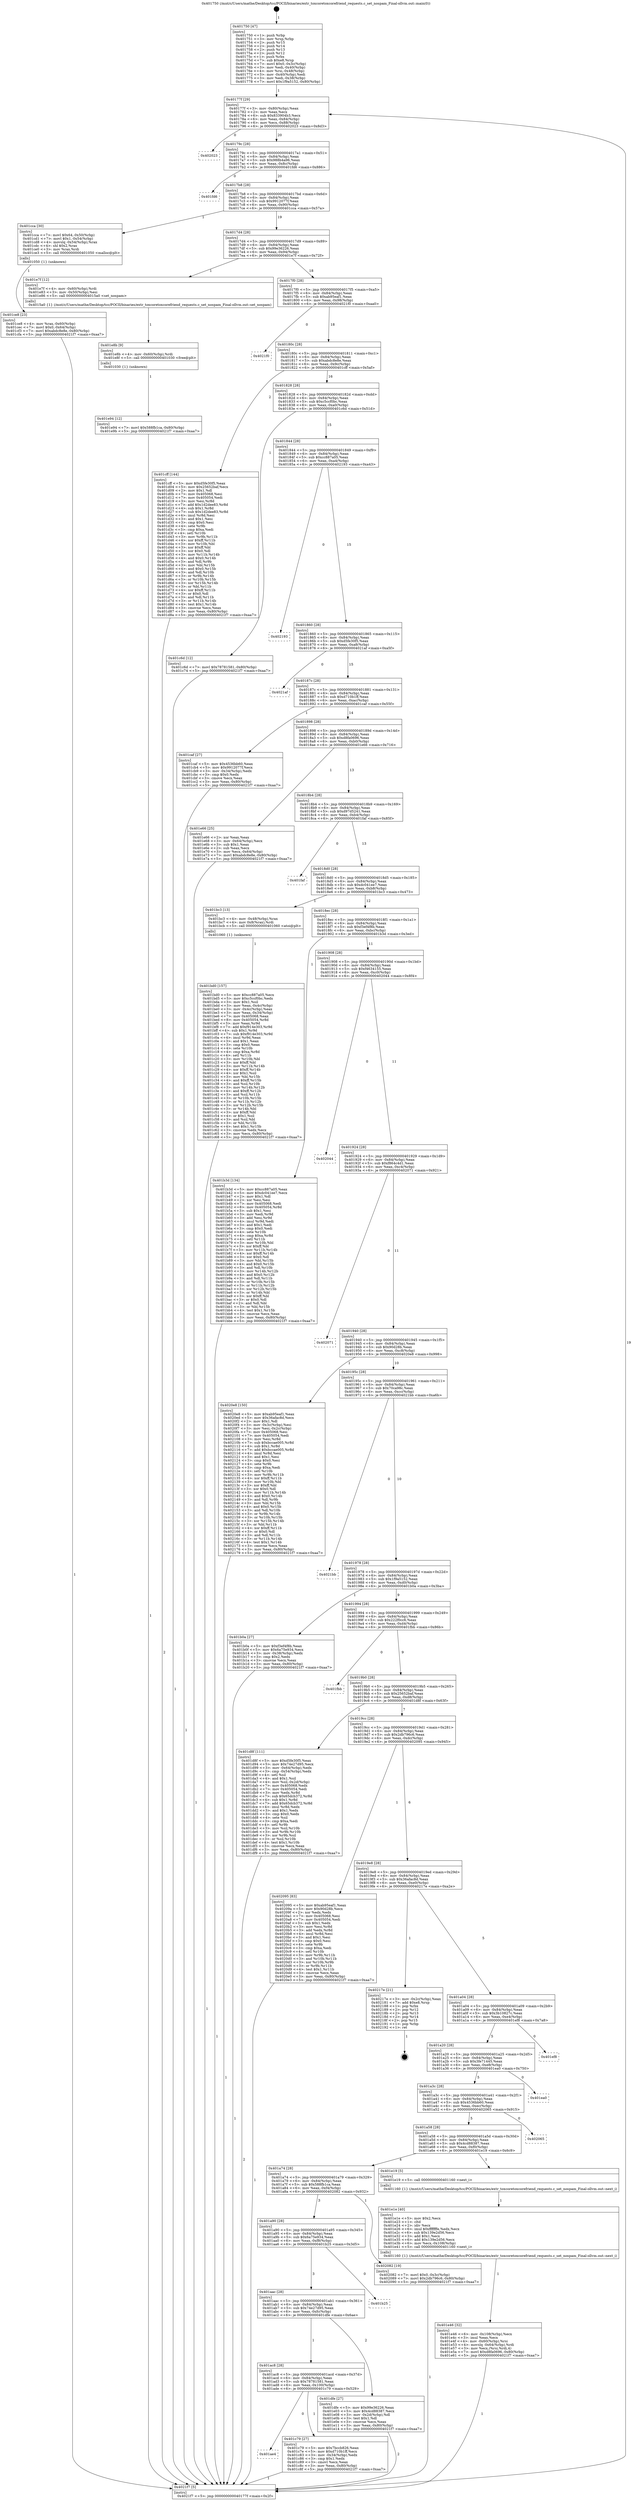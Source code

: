 digraph "0x401750" {
  label = "0x401750 (/mnt/c/Users/mathe/Desktop/tcc/POCII/binaries/extr_toxcoretoxcorefriend_requests.c_set_nospam_Final-ollvm.out::main(0))"
  labelloc = "t"
  node[shape=record]

  Entry [label="",width=0.3,height=0.3,shape=circle,fillcolor=black,style=filled]
  "0x40177f" [label="{
     0x40177f [29]\l
     | [instrs]\l
     &nbsp;&nbsp;0x40177f \<+3\>: mov -0x80(%rbp),%eax\l
     &nbsp;&nbsp;0x401782 \<+2\>: mov %eax,%ecx\l
     &nbsp;&nbsp;0x401784 \<+6\>: sub $0x833904b3,%ecx\l
     &nbsp;&nbsp;0x40178a \<+6\>: mov %eax,-0x84(%rbp)\l
     &nbsp;&nbsp;0x401790 \<+6\>: mov %ecx,-0x88(%rbp)\l
     &nbsp;&nbsp;0x401796 \<+6\>: je 0000000000402023 \<main+0x8d3\>\l
  }"]
  "0x402023" [label="{
     0x402023\l
  }", style=dashed]
  "0x40179c" [label="{
     0x40179c [28]\l
     | [instrs]\l
     &nbsp;&nbsp;0x40179c \<+5\>: jmp 00000000004017a1 \<main+0x51\>\l
     &nbsp;&nbsp;0x4017a1 \<+6\>: mov -0x84(%rbp),%eax\l
     &nbsp;&nbsp;0x4017a7 \<+5\>: sub $0x988b4a96,%eax\l
     &nbsp;&nbsp;0x4017ac \<+6\>: mov %eax,-0x8c(%rbp)\l
     &nbsp;&nbsp;0x4017b2 \<+6\>: je 0000000000401fd6 \<main+0x886\>\l
  }"]
  Exit [label="",width=0.3,height=0.3,shape=circle,fillcolor=black,style=filled,peripheries=2]
  "0x401fd6" [label="{
     0x401fd6\l
  }", style=dashed]
  "0x4017b8" [label="{
     0x4017b8 [28]\l
     | [instrs]\l
     &nbsp;&nbsp;0x4017b8 \<+5\>: jmp 00000000004017bd \<main+0x6d\>\l
     &nbsp;&nbsp;0x4017bd \<+6\>: mov -0x84(%rbp),%eax\l
     &nbsp;&nbsp;0x4017c3 \<+5\>: sub $0x9912077f,%eax\l
     &nbsp;&nbsp;0x4017c8 \<+6\>: mov %eax,-0x90(%rbp)\l
     &nbsp;&nbsp;0x4017ce \<+6\>: je 0000000000401cca \<main+0x57a\>\l
  }"]
  "0x401e94" [label="{
     0x401e94 [12]\l
     | [instrs]\l
     &nbsp;&nbsp;0x401e94 \<+7\>: movl $0x588fb1ca,-0x80(%rbp)\l
     &nbsp;&nbsp;0x401e9b \<+5\>: jmp 00000000004021f7 \<main+0xaa7\>\l
  }"]
  "0x401cca" [label="{
     0x401cca [30]\l
     | [instrs]\l
     &nbsp;&nbsp;0x401cca \<+7\>: movl $0x64,-0x50(%rbp)\l
     &nbsp;&nbsp;0x401cd1 \<+7\>: movl $0x1,-0x54(%rbp)\l
     &nbsp;&nbsp;0x401cd8 \<+4\>: movslq -0x54(%rbp),%rax\l
     &nbsp;&nbsp;0x401cdc \<+4\>: shl $0x2,%rax\l
     &nbsp;&nbsp;0x401ce0 \<+3\>: mov %rax,%rdi\l
     &nbsp;&nbsp;0x401ce3 \<+5\>: call 0000000000401050 \<malloc@plt\>\l
     | [calls]\l
     &nbsp;&nbsp;0x401050 \{1\} (unknown)\l
  }"]
  "0x4017d4" [label="{
     0x4017d4 [28]\l
     | [instrs]\l
     &nbsp;&nbsp;0x4017d4 \<+5\>: jmp 00000000004017d9 \<main+0x89\>\l
     &nbsp;&nbsp;0x4017d9 \<+6\>: mov -0x84(%rbp),%eax\l
     &nbsp;&nbsp;0x4017df \<+5\>: sub $0x99e36226,%eax\l
     &nbsp;&nbsp;0x4017e4 \<+6\>: mov %eax,-0x94(%rbp)\l
     &nbsp;&nbsp;0x4017ea \<+6\>: je 0000000000401e7f \<main+0x72f\>\l
  }"]
  "0x401e8b" [label="{
     0x401e8b [9]\l
     | [instrs]\l
     &nbsp;&nbsp;0x401e8b \<+4\>: mov -0x60(%rbp),%rdi\l
     &nbsp;&nbsp;0x401e8f \<+5\>: call 0000000000401030 \<free@plt\>\l
     | [calls]\l
     &nbsp;&nbsp;0x401030 \{1\} (unknown)\l
  }"]
  "0x401e7f" [label="{
     0x401e7f [12]\l
     | [instrs]\l
     &nbsp;&nbsp;0x401e7f \<+4\>: mov -0x60(%rbp),%rdi\l
     &nbsp;&nbsp;0x401e83 \<+3\>: mov -0x50(%rbp),%esi\l
     &nbsp;&nbsp;0x401e86 \<+5\>: call 00000000004015a0 \<set_nospam\>\l
     | [calls]\l
     &nbsp;&nbsp;0x4015a0 \{1\} (/mnt/c/Users/mathe/Desktop/tcc/POCII/binaries/extr_toxcoretoxcorefriend_requests.c_set_nospam_Final-ollvm.out::set_nospam)\l
  }"]
  "0x4017f0" [label="{
     0x4017f0 [28]\l
     | [instrs]\l
     &nbsp;&nbsp;0x4017f0 \<+5\>: jmp 00000000004017f5 \<main+0xa5\>\l
     &nbsp;&nbsp;0x4017f5 \<+6\>: mov -0x84(%rbp),%eax\l
     &nbsp;&nbsp;0x4017fb \<+5\>: sub $0xab95eaf1,%eax\l
     &nbsp;&nbsp;0x401800 \<+6\>: mov %eax,-0x98(%rbp)\l
     &nbsp;&nbsp;0x401806 \<+6\>: je 00000000004021f0 \<main+0xaa0\>\l
  }"]
  "0x401e46" [label="{
     0x401e46 [32]\l
     | [instrs]\l
     &nbsp;&nbsp;0x401e46 \<+6\>: mov -0x108(%rbp),%ecx\l
     &nbsp;&nbsp;0x401e4c \<+3\>: imul %eax,%ecx\l
     &nbsp;&nbsp;0x401e4f \<+4\>: mov -0x60(%rbp),%rsi\l
     &nbsp;&nbsp;0x401e53 \<+4\>: movslq -0x64(%rbp),%rdi\l
     &nbsp;&nbsp;0x401e57 \<+3\>: mov %ecx,(%rsi,%rdi,4)\l
     &nbsp;&nbsp;0x401e5a \<+7\>: movl $0xd8fa0696,-0x80(%rbp)\l
     &nbsp;&nbsp;0x401e61 \<+5\>: jmp 00000000004021f7 \<main+0xaa7\>\l
  }"]
  "0x4021f0" [label="{
     0x4021f0\l
  }", style=dashed]
  "0x40180c" [label="{
     0x40180c [28]\l
     | [instrs]\l
     &nbsp;&nbsp;0x40180c \<+5\>: jmp 0000000000401811 \<main+0xc1\>\l
     &nbsp;&nbsp;0x401811 \<+6\>: mov -0x84(%rbp),%eax\l
     &nbsp;&nbsp;0x401817 \<+5\>: sub $0xabdc8e8e,%eax\l
     &nbsp;&nbsp;0x40181c \<+6\>: mov %eax,-0x9c(%rbp)\l
     &nbsp;&nbsp;0x401822 \<+6\>: je 0000000000401cff \<main+0x5af\>\l
  }"]
  "0x401e1e" [label="{
     0x401e1e [40]\l
     | [instrs]\l
     &nbsp;&nbsp;0x401e1e \<+5\>: mov $0x2,%ecx\l
     &nbsp;&nbsp;0x401e23 \<+1\>: cltd\l
     &nbsp;&nbsp;0x401e24 \<+2\>: idiv %ecx\l
     &nbsp;&nbsp;0x401e26 \<+6\>: imul $0xfffffffe,%edx,%ecx\l
     &nbsp;&nbsp;0x401e2c \<+6\>: sub $0x139e2d56,%ecx\l
     &nbsp;&nbsp;0x401e32 \<+3\>: add $0x1,%ecx\l
     &nbsp;&nbsp;0x401e35 \<+6\>: add $0x139e2d56,%ecx\l
     &nbsp;&nbsp;0x401e3b \<+6\>: mov %ecx,-0x108(%rbp)\l
     &nbsp;&nbsp;0x401e41 \<+5\>: call 0000000000401160 \<next_i\>\l
     | [calls]\l
     &nbsp;&nbsp;0x401160 \{1\} (/mnt/c/Users/mathe/Desktop/tcc/POCII/binaries/extr_toxcoretoxcorefriend_requests.c_set_nospam_Final-ollvm.out::next_i)\l
  }"]
  "0x401cff" [label="{
     0x401cff [144]\l
     | [instrs]\l
     &nbsp;&nbsp;0x401cff \<+5\>: mov $0xd5fe30f5,%eax\l
     &nbsp;&nbsp;0x401d04 \<+5\>: mov $0x25652baf,%ecx\l
     &nbsp;&nbsp;0x401d09 \<+2\>: mov $0x1,%dl\l
     &nbsp;&nbsp;0x401d0b \<+7\>: mov 0x405068,%esi\l
     &nbsp;&nbsp;0x401d12 \<+7\>: mov 0x405054,%edi\l
     &nbsp;&nbsp;0x401d19 \<+3\>: mov %esi,%r8d\l
     &nbsp;&nbsp;0x401d1c \<+7\>: add $0x1d2dee83,%r8d\l
     &nbsp;&nbsp;0x401d23 \<+4\>: sub $0x1,%r8d\l
     &nbsp;&nbsp;0x401d27 \<+7\>: sub $0x1d2dee83,%r8d\l
     &nbsp;&nbsp;0x401d2e \<+4\>: imul %r8d,%esi\l
     &nbsp;&nbsp;0x401d32 \<+3\>: and $0x1,%esi\l
     &nbsp;&nbsp;0x401d35 \<+3\>: cmp $0x0,%esi\l
     &nbsp;&nbsp;0x401d38 \<+4\>: sete %r9b\l
     &nbsp;&nbsp;0x401d3c \<+3\>: cmp $0xa,%edi\l
     &nbsp;&nbsp;0x401d3f \<+4\>: setl %r10b\l
     &nbsp;&nbsp;0x401d43 \<+3\>: mov %r9b,%r11b\l
     &nbsp;&nbsp;0x401d46 \<+4\>: xor $0xff,%r11b\l
     &nbsp;&nbsp;0x401d4a \<+3\>: mov %r10b,%bl\l
     &nbsp;&nbsp;0x401d4d \<+3\>: xor $0xff,%bl\l
     &nbsp;&nbsp;0x401d50 \<+3\>: xor $0x0,%dl\l
     &nbsp;&nbsp;0x401d53 \<+3\>: mov %r11b,%r14b\l
     &nbsp;&nbsp;0x401d56 \<+4\>: and $0x0,%r14b\l
     &nbsp;&nbsp;0x401d5a \<+3\>: and %dl,%r9b\l
     &nbsp;&nbsp;0x401d5d \<+3\>: mov %bl,%r15b\l
     &nbsp;&nbsp;0x401d60 \<+4\>: and $0x0,%r15b\l
     &nbsp;&nbsp;0x401d64 \<+3\>: and %dl,%r10b\l
     &nbsp;&nbsp;0x401d67 \<+3\>: or %r9b,%r14b\l
     &nbsp;&nbsp;0x401d6a \<+3\>: or %r10b,%r15b\l
     &nbsp;&nbsp;0x401d6d \<+3\>: xor %r15b,%r14b\l
     &nbsp;&nbsp;0x401d70 \<+3\>: or %bl,%r11b\l
     &nbsp;&nbsp;0x401d73 \<+4\>: xor $0xff,%r11b\l
     &nbsp;&nbsp;0x401d77 \<+3\>: or $0x0,%dl\l
     &nbsp;&nbsp;0x401d7a \<+3\>: and %dl,%r11b\l
     &nbsp;&nbsp;0x401d7d \<+3\>: or %r11b,%r14b\l
     &nbsp;&nbsp;0x401d80 \<+4\>: test $0x1,%r14b\l
     &nbsp;&nbsp;0x401d84 \<+3\>: cmovne %ecx,%eax\l
     &nbsp;&nbsp;0x401d87 \<+3\>: mov %eax,-0x80(%rbp)\l
     &nbsp;&nbsp;0x401d8a \<+5\>: jmp 00000000004021f7 \<main+0xaa7\>\l
  }"]
  "0x401828" [label="{
     0x401828 [28]\l
     | [instrs]\l
     &nbsp;&nbsp;0x401828 \<+5\>: jmp 000000000040182d \<main+0xdd\>\l
     &nbsp;&nbsp;0x40182d \<+6\>: mov -0x84(%rbp),%eax\l
     &nbsp;&nbsp;0x401833 \<+5\>: sub $0xc5ccf0bc,%eax\l
     &nbsp;&nbsp;0x401838 \<+6\>: mov %eax,-0xa0(%rbp)\l
     &nbsp;&nbsp;0x40183e \<+6\>: je 0000000000401c6d \<main+0x51d\>\l
  }"]
  "0x401ce8" [label="{
     0x401ce8 [23]\l
     | [instrs]\l
     &nbsp;&nbsp;0x401ce8 \<+4\>: mov %rax,-0x60(%rbp)\l
     &nbsp;&nbsp;0x401cec \<+7\>: movl $0x0,-0x64(%rbp)\l
     &nbsp;&nbsp;0x401cf3 \<+7\>: movl $0xabdc8e8e,-0x80(%rbp)\l
     &nbsp;&nbsp;0x401cfa \<+5\>: jmp 00000000004021f7 \<main+0xaa7\>\l
  }"]
  "0x401c6d" [label="{
     0x401c6d [12]\l
     | [instrs]\l
     &nbsp;&nbsp;0x401c6d \<+7\>: movl $0x78781581,-0x80(%rbp)\l
     &nbsp;&nbsp;0x401c74 \<+5\>: jmp 00000000004021f7 \<main+0xaa7\>\l
  }"]
  "0x401844" [label="{
     0x401844 [28]\l
     | [instrs]\l
     &nbsp;&nbsp;0x401844 \<+5\>: jmp 0000000000401849 \<main+0xf9\>\l
     &nbsp;&nbsp;0x401849 \<+6\>: mov -0x84(%rbp),%eax\l
     &nbsp;&nbsp;0x40184f \<+5\>: sub $0xcc887a05,%eax\l
     &nbsp;&nbsp;0x401854 \<+6\>: mov %eax,-0xa4(%rbp)\l
     &nbsp;&nbsp;0x40185a \<+6\>: je 0000000000402193 \<main+0xa43\>\l
  }"]
  "0x401ae4" [label="{
     0x401ae4\l
  }", style=dashed]
  "0x402193" [label="{
     0x402193\l
  }", style=dashed]
  "0x401860" [label="{
     0x401860 [28]\l
     | [instrs]\l
     &nbsp;&nbsp;0x401860 \<+5\>: jmp 0000000000401865 \<main+0x115\>\l
     &nbsp;&nbsp;0x401865 \<+6\>: mov -0x84(%rbp),%eax\l
     &nbsp;&nbsp;0x40186b \<+5\>: sub $0xd5fe30f5,%eax\l
     &nbsp;&nbsp;0x401870 \<+6\>: mov %eax,-0xa8(%rbp)\l
     &nbsp;&nbsp;0x401876 \<+6\>: je 00000000004021af \<main+0xa5f\>\l
  }"]
  "0x401c79" [label="{
     0x401c79 [27]\l
     | [instrs]\l
     &nbsp;&nbsp;0x401c79 \<+5\>: mov $0x7bccb826,%eax\l
     &nbsp;&nbsp;0x401c7e \<+5\>: mov $0xd710b1ff,%ecx\l
     &nbsp;&nbsp;0x401c83 \<+3\>: mov -0x34(%rbp),%edx\l
     &nbsp;&nbsp;0x401c86 \<+3\>: cmp $0x1,%edx\l
     &nbsp;&nbsp;0x401c89 \<+3\>: cmovl %ecx,%eax\l
     &nbsp;&nbsp;0x401c8c \<+3\>: mov %eax,-0x80(%rbp)\l
     &nbsp;&nbsp;0x401c8f \<+5\>: jmp 00000000004021f7 \<main+0xaa7\>\l
  }"]
  "0x4021af" [label="{
     0x4021af\l
  }", style=dashed]
  "0x40187c" [label="{
     0x40187c [28]\l
     | [instrs]\l
     &nbsp;&nbsp;0x40187c \<+5\>: jmp 0000000000401881 \<main+0x131\>\l
     &nbsp;&nbsp;0x401881 \<+6\>: mov -0x84(%rbp),%eax\l
     &nbsp;&nbsp;0x401887 \<+5\>: sub $0xd710b1ff,%eax\l
     &nbsp;&nbsp;0x40188c \<+6\>: mov %eax,-0xac(%rbp)\l
     &nbsp;&nbsp;0x401892 \<+6\>: je 0000000000401caf \<main+0x55f\>\l
  }"]
  "0x401ac8" [label="{
     0x401ac8 [28]\l
     | [instrs]\l
     &nbsp;&nbsp;0x401ac8 \<+5\>: jmp 0000000000401acd \<main+0x37d\>\l
     &nbsp;&nbsp;0x401acd \<+6\>: mov -0x84(%rbp),%eax\l
     &nbsp;&nbsp;0x401ad3 \<+5\>: sub $0x78781581,%eax\l
     &nbsp;&nbsp;0x401ad8 \<+6\>: mov %eax,-0x100(%rbp)\l
     &nbsp;&nbsp;0x401ade \<+6\>: je 0000000000401c79 \<main+0x529\>\l
  }"]
  "0x401caf" [label="{
     0x401caf [27]\l
     | [instrs]\l
     &nbsp;&nbsp;0x401caf \<+5\>: mov $0x4536bb60,%eax\l
     &nbsp;&nbsp;0x401cb4 \<+5\>: mov $0x9912077f,%ecx\l
     &nbsp;&nbsp;0x401cb9 \<+3\>: mov -0x34(%rbp),%edx\l
     &nbsp;&nbsp;0x401cbc \<+3\>: cmp $0x0,%edx\l
     &nbsp;&nbsp;0x401cbf \<+3\>: cmove %ecx,%eax\l
     &nbsp;&nbsp;0x401cc2 \<+3\>: mov %eax,-0x80(%rbp)\l
     &nbsp;&nbsp;0x401cc5 \<+5\>: jmp 00000000004021f7 \<main+0xaa7\>\l
  }"]
  "0x401898" [label="{
     0x401898 [28]\l
     | [instrs]\l
     &nbsp;&nbsp;0x401898 \<+5\>: jmp 000000000040189d \<main+0x14d\>\l
     &nbsp;&nbsp;0x40189d \<+6\>: mov -0x84(%rbp),%eax\l
     &nbsp;&nbsp;0x4018a3 \<+5\>: sub $0xd8fa0696,%eax\l
     &nbsp;&nbsp;0x4018a8 \<+6\>: mov %eax,-0xb0(%rbp)\l
     &nbsp;&nbsp;0x4018ae \<+6\>: je 0000000000401e66 \<main+0x716\>\l
  }"]
  "0x401dfe" [label="{
     0x401dfe [27]\l
     | [instrs]\l
     &nbsp;&nbsp;0x401dfe \<+5\>: mov $0x99e36226,%eax\l
     &nbsp;&nbsp;0x401e03 \<+5\>: mov $0x4cd88387,%ecx\l
     &nbsp;&nbsp;0x401e08 \<+3\>: mov -0x2d(%rbp),%dl\l
     &nbsp;&nbsp;0x401e0b \<+3\>: test $0x1,%dl\l
     &nbsp;&nbsp;0x401e0e \<+3\>: cmovne %ecx,%eax\l
     &nbsp;&nbsp;0x401e11 \<+3\>: mov %eax,-0x80(%rbp)\l
     &nbsp;&nbsp;0x401e14 \<+5\>: jmp 00000000004021f7 \<main+0xaa7\>\l
  }"]
  "0x401e66" [label="{
     0x401e66 [25]\l
     | [instrs]\l
     &nbsp;&nbsp;0x401e66 \<+2\>: xor %eax,%eax\l
     &nbsp;&nbsp;0x401e68 \<+3\>: mov -0x64(%rbp),%ecx\l
     &nbsp;&nbsp;0x401e6b \<+3\>: sub $0x1,%eax\l
     &nbsp;&nbsp;0x401e6e \<+2\>: sub %eax,%ecx\l
     &nbsp;&nbsp;0x401e70 \<+3\>: mov %ecx,-0x64(%rbp)\l
     &nbsp;&nbsp;0x401e73 \<+7\>: movl $0xabdc8e8e,-0x80(%rbp)\l
     &nbsp;&nbsp;0x401e7a \<+5\>: jmp 00000000004021f7 \<main+0xaa7\>\l
  }"]
  "0x4018b4" [label="{
     0x4018b4 [28]\l
     | [instrs]\l
     &nbsp;&nbsp;0x4018b4 \<+5\>: jmp 00000000004018b9 \<main+0x169\>\l
     &nbsp;&nbsp;0x4018b9 \<+6\>: mov -0x84(%rbp),%eax\l
     &nbsp;&nbsp;0x4018bf \<+5\>: sub $0xd97d5241,%eax\l
     &nbsp;&nbsp;0x4018c4 \<+6\>: mov %eax,-0xb4(%rbp)\l
     &nbsp;&nbsp;0x4018ca \<+6\>: je 0000000000401faf \<main+0x85f\>\l
  }"]
  "0x401aac" [label="{
     0x401aac [28]\l
     | [instrs]\l
     &nbsp;&nbsp;0x401aac \<+5\>: jmp 0000000000401ab1 \<main+0x361\>\l
     &nbsp;&nbsp;0x401ab1 \<+6\>: mov -0x84(%rbp),%eax\l
     &nbsp;&nbsp;0x401ab7 \<+5\>: sub $0x74e27d95,%eax\l
     &nbsp;&nbsp;0x401abc \<+6\>: mov %eax,-0xfc(%rbp)\l
     &nbsp;&nbsp;0x401ac2 \<+6\>: je 0000000000401dfe \<main+0x6ae\>\l
  }"]
  "0x401faf" [label="{
     0x401faf\l
  }", style=dashed]
  "0x4018d0" [label="{
     0x4018d0 [28]\l
     | [instrs]\l
     &nbsp;&nbsp;0x4018d0 \<+5\>: jmp 00000000004018d5 \<main+0x185\>\l
     &nbsp;&nbsp;0x4018d5 \<+6\>: mov -0x84(%rbp),%eax\l
     &nbsp;&nbsp;0x4018db \<+5\>: sub $0xdc041ee7,%eax\l
     &nbsp;&nbsp;0x4018e0 \<+6\>: mov %eax,-0xb8(%rbp)\l
     &nbsp;&nbsp;0x4018e6 \<+6\>: je 0000000000401bc3 \<main+0x473\>\l
  }"]
  "0x401b25" [label="{
     0x401b25\l
  }", style=dashed]
  "0x401bc3" [label="{
     0x401bc3 [13]\l
     | [instrs]\l
     &nbsp;&nbsp;0x401bc3 \<+4\>: mov -0x48(%rbp),%rax\l
     &nbsp;&nbsp;0x401bc7 \<+4\>: mov 0x8(%rax),%rdi\l
     &nbsp;&nbsp;0x401bcb \<+5\>: call 0000000000401060 \<atoi@plt\>\l
     | [calls]\l
     &nbsp;&nbsp;0x401060 \{1\} (unknown)\l
  }"]
  "0x4018ec" [label="{
     0x4018ec [28]\l
     | [instrs]\l
     &nbsp;&nbsp;0x4018ec \<+5\>: jmp 00000000004018f1 \<main+0x1a1\>\l
     &nbsp;&nbsp;0x4018f1 \<+6\>: mov -0x84(%rbp),%eax\l
     &nbsp;&nbsp;0x4018f7 \<+5\>: sub $0xf3ef4f8b,%eax\l
     &nbsp;&nbsp;0x4018fc \<+6\>: mov %eax,-0xbc(%rbp)\l
     &nbsp;&nbsp;0x401902 \<+6\>: je 0000000000401b3d \<main+0x3ed\>\l
  }"]
  "0x401a90" [label="{
     0x401a90 [28]\l
     | [instrs]\l
     &nbsp;&nbsp;0x401a90 \<+5\>: jmp 0000000000401a95 \<main+0x345\>\l
     &nbsp;&nbsp;0x401a95 \<+6\>: mov -0x84(%rbp),%eax\l
     &nbsp;&nbsp;0x401a9b \<+5\>: sub $0x6a75e934,%eax\l
     &nbsp;&nbsp;0x401aa0 \<+6\>: mov %eax,-0xf8(%rbp)\l
     &nbsp;&nbsp;0x401aa6 \<+6\>: je 0000000000401b25 \<main+0x3d5\>\l
  }"]
  "0x401b3d" [label="{
     0x401b3d [134]\l
     | [instrs]\l
     &nbsp;&nbsp;0x401b3d \<+5\>: mov $0xcc887a05,%eax\l
     &nbsp;&nbsp;0x401b42 \<+5\>: mov $0xdc041ee7,%ecx\l
     &nbsp;&nbsp;0x401b47 \<+2\>: mov $0x1,%dl\l
     &nbsp;&nbsp;0x401b49 \<+2\>: xor %esi,%esi\l
     &nbsp;&nbsp;0x401b4b \<+7\>: mov 0x405068,%edi\l
     &nbsp;&nbsp;0x401b52 \<+8\>: mov 0x405054,%r8d\l
     &nbsp;&nbsp;0x401b5a \<+3\>: sub $0x1,%esi\l
     &nbsp;&nbsp;0x401b5d \<+3\>: mov %edi,%r9d\l
     &nbsp;&nbsp;0x401b60 \<+3\>: add %esi,%r9d\l
     &nbsp;&nbsp;0x401b63 \<+4\>: imul %r9d,%edi\l
     &nbsp;&nbsp;0x401b67 \<+3\>: and $0x1,%edi\l
     &nbsp;&nbsp;0x401b6a \<+3\>: cmp $0x0,%edi\l
     &nbsp;&nbsp;0x401b6d \<+4\>: sete %r10b\l
     &nbsp;&nbsp;0x401b71 \<+4\>: cmp $0xa,%r8d\l
     &nbsp;&nbsp;0x401b75 \<+4\>: setl %r11b\l
     &nbsp;&nbsp;0x401b79 \<+3\>: mov %r10b,%bl\l
     &nbsp;&nbsp;0x401b7c \<+3\>: xor $0xff,%bl\l
     &nbsp;&nbsp;0x401b7f \<+3\>: mov %r11b,%r14b\l
     &nbsp;&nbsp;0x401b82 \<+4\>: xor $0xff,%r14b\l
     &nbsp;&nbsp;0x401b86 \<+3\>: xor $0x0,%dl\l
     &nbsp;&nbsp;0x401b89 \<+3\>: mov %bl,%r15b\l
     &nbsp;&nbsp;0x401b8c \<+4\>: and $0x0,%r15b\l
     &nbsp;&nbsp;0x401b90 \<+3\>: and %dl,%r10b\l
     &nbsp;&nbsp;0x401b93 \<+3\>: mov %r14b,%r12b\l
     &nbsp;&nbsp;0x401b96 \<+4\>: and $0x0,%r12b\l
     &nbsp;&nbsp;0x401b9a \<+3\>: and %dl,%r11b\l
     &nbsp;&nbsp;0x401b9d \<+3\>: or %r10b,%r15b\l
     &nbsp;&nbsp;0x401ba0 \<+3\>: or %r11b,%r12b\l
     &nbsp;&nbsp;0x401ba3 \<+3\>: xor %r12b,%r15b\l
     &nbsp;&nbsp;0x401ba6 \<+3\>: or %r14b,%bl\l
     &nbsp;&nbsp;0x401ba9 \<+3\>: xor $0xff,%bl\l
     &nbsp;&nbsp;0x401bac \<+3\>: or $0x0,%dl\l
     &nbsp;&nbsp;0x401baf \<+2\>: and %dl,%bl\l
     &nbsp;&nbsp;0x401bb1 \<+3\>: or %bl,%r15b\l
     &nbsp;&nbsp;0x401bb4 \<+4\>: test $0x1,%r15b\l
     &nbsp;&nbsp;0x401bb8 \<+3\>: cmovne %ecx,%eax\l
     &nbsp;&nbsp;0x401bbb \<+3\>: mov %eax,-0x80(%rbp)\l
     &nbsp;&nbsp;0x401bbe \<+5\>: jmp 00000000004021f7 \<main+0xaa7\>\l
  }"]
  "0x401908" [label="{
     0x401908 [28]\l
     | [instrs]\l
     &nbsp;&nbsp;0x401908 \<+5\>: jmp 000000000040190d \<main+0x1bd\>\l
     &nbsp;&nbsp;0x40190d \<+6\>: mov -0x84(%rbp),%eax\l
     &nbsp;&nbsp;0x401913 \<+5\>: sub $0xf4634155,%eax\l
     &nbsp;&nbsp;0x401918 \<+6\>: mov %eax,-0xc0(%rbp)\l
     &nbsp;&nbsp;0x40191e \<+6\>: je 0000000000402044 \<main+0x8f4\>\l
  }"]
  "0x402082" [label="{
     0x402082 [19]\l
     | [instrs]\l
     &nbsp;&nbsp;0x402082 \<+7\>: movl $0x0,-0x3c(%rbp)\l
     &nbsp;&nbsp;0x402089 \<+7\>: movl $0x2db796c6,-0x80(%rbp)\l
     &nbsp;&nbsp;0x402090 \<+5\>: jmp 00000000004021f7 \<main+0xaa7\>\l
  }"]
  "0x402044" [label="{
     0x402044\l
  }", style=dashed]
  "0x401924" [label="{
     0x401924 [28]\l
     | [instrs]\l
     &nbsp;&nbsp;0x401924 \<+5\>: jmp 0000000000401929 \<main+0x1d9\>\l
     &nbsp;&nbsp;0x401929 \<+6\>: mov -0x84(%rbp),%eax\l
     &nbsp;&nbsp;0x40192f \<+5\>: sub $0xf864c4d1,%eax\l
     &nbsp;&nbsp;0x401934 \<+6\>: mov %eax,-0xc4(%rbp)\l
     &nbsp;&nbsp;0x40193a \<+6\>: je 0000000000402071 \<main+0x921\>\l
  }"]
  "0x401a74" [label="{
     0x401a74 [28]\l
     | [instrs]\l
     &nbsp;&nbsp;0x401a74 \<+5\>: jmp 0000000000401a79 \<main+0x329\>\l
     &nbsp;&nbsp;0x401a79 \<+6\>: mov -0x84(%rbp),%eax\l
     &nbsp;&nbsp;0x401a7f \<+5\>: sub $0x588fb1ca,%eax\l
     &nbsp;&nbsp;0x401a84 \<+6\>: mov %eax,-0xf4(%rbp)\l
     &nbsp;&nbsp;0x401a8a \<+6\>: je 0000000000402082 \<main+0x932\>\l
  }"]
  "0x402071" [label="{
     0x402071\l
  }", style=dashed]
  "0x401940" [label="{
     0x401940 [28]\l
     | [instrs]\l
     &nbsp;&nbsp;0x401940 \<+5\>: jmp 0000000000401945 \<main+0x1f5\>\l
     &nbsp;&nbsp;0x401945 \<+6\>: mov -0x84(%rbp),%eax\l
     &nbsp;&nbsp;0x40194b \<+5\>: sub $0x90d28b,%eax\l
     &nbsp;&nbsp;0x401950 \<+6\>: mov %eax,-0xc8(%rbp)\l
     &nbsp;&nbsp;0x401956 \<+6\>: je 00000000004020e8 \<main+0x998\>\l
  }"]
  "0x401e19" [label="{
     0x401e19 [5]\l
     | [instrs]\l
     &nbsp;&nbsp;0x401e19 \<+5\>: call 0000000000401160 \<next_i\>\l
     | [calls]\l
     &nbsp;&nbsp;0x401160 \{1\} (/mnt/c/Users/mathe/Desktop/tcc/POCII/binaries/extr_toxcoretoxcorefriend_requests.c_set_nospam_Final-ollvm.out::next_i)\l
  }"]
  "0x4020e8" [label="{
     0x4020e8 [150]\l
     | [instrs]\l
     &nbsp;&nbsp;0x4020e8 \<+5\>: mov $0xab95eaf1,%eax\l
     &nbsp;&nbsp;0x4020ed \<+5\>: mov $0x36afac8d,%ecx\l
     &nbsp;&nbsp;0x4020f2 \<+2\>: mov $0x1,%dl\l
     &nbsp;&nbsp;0x4020f4 \<+3\>: mov -0x3c(%rbp),%esi\l
     &nbsp;&nbsp;0x4020f7 \<+3\>: mov %esi,-0x2c(%rbp)\l
     &nbsp;&nbsp;0x4020fa \<+7\>: mov 0x405068,%esi\l
     &nbsp;&nbsp;0x402101 \<+7\>: mov 0x405054,%edi\l
     &nbsp;&nbsp;0x402108 \<+3\>: mov %esi,%r8d\l
     &nbsp;&nbsp;0x40210b \<+7\>: sub $0xbccae005,%r8d\l
     &nbsp;&nbsp;0x402112 \<+4\>: sub $0x1,%r8d\l
     &nbsp;&nbsp;0x402116 \<+7\>: add $0xbccae005,%r8d\l
     &nbsp;&nbsp;0x40211d \<+4\>: imul %r8d,%esi\l
     &nbsp;&nbsp;0x402121 \<+3\>: and $0x1,%esi\l
     &nbsp;&nbsp;0x402124 \<+3\>: cmp $0x0,%esi\l
     &nbsp;&nbsp;0x402127 \<+4\>: sete %r9b\l
     &nbsp;&nbsp;0x40212b \<+3\>: cmp $0xa,%edi\l
     &nbsp;&nbsp;0x40212e \<+4\>: setl %r10b\l
     &nbsp;&nbsp;0x402132 \<+3\>: mov %r9b,%r11b\l
     &nbsp;&nbsp;0x402135 \<+4\>: xor $0xff,%r11b\l
     &nbsp;&nbsp;0x402139 \<+3\>: mov %r10b,%bl\l
     &nbsp;&nbsp;0x40213c \<+3\>: xor $0xff,%bl\l
     &nbsp;&nbsp;0x40213f \<+3\>: xor $0x0,%dl\l
     &nbsp;&nbsp;0x402142 \<+3\>: mov %r11b,%r14b\l
     &nbsp;&nbsp;0x402145 \<+4\>: and $0x0,%r14b\l
     &nbsp;&nbsp;0x402149 \<+3\>: and %dl,%r9b\l
     &nbsp;&nbsp;0x40214c \<+3\>: mov %bl,%r15b\l
     &nbsp;&nbsp;0x40214f \<+4\>: and $0x0,%r15b\l
     &nbsp;&nbsp;0x402153 \<+3\>: and %dl,%r10b\l
     &nbsp;&nbsp;0x402156 \<+3\>: or %r9b,%r14b\l
     &nbsp;&nbsp;0x402159 \<+3\>: or %r10b,%r15b\l
     &nbsp;&nbsp;0x40215c \<+3\>: xor %r15b,%r14b\l
     &nbsp;&nbsp;0x40215f \<+3\>: or %bl,%r11b\l
     &nbsp;&nbsp;0x402162 \<+4\>: xor $0xff,%r11b\l
     &nbsp;&nbsp;0x402166 \<+3\>: or $0x0,%dl\l
     &nbsp;&nbsp;0x402169 \<+3\>: and %dl,%r11b\l
     &nbsp;&nbsp;0x40216c \<+3\>: or %r11b,%r14b\l
     &nbsp;&nbsp;0x40216f \<+4\>: test $0x1,%r14b\l
     &nbsp;&nbsp;0x402173 \<+3\>: cmovne %ecx,%eax\l
     &nbsp;&nbsp;0x402176 \<+3\>: mov %eax,-0x80(%rbp)\l
     &nbsp;&nbsp;0x402179 \<+5\>: jmp 00000000004021f7 \<main+0xaa7\>\l
  }"]
  "0x40195c" [label="{
     0x40195c [28]\l
     | [instrs]\l
     &nbsp;&nbsp;0x40195c \<+5\>: jmp 0000000000401961 \<main+0x211\>\l
     &nbsp;&nbsp;0x401961 \<+6\>: mov -0x84(%rbp),%eax\l
     &nbsp;&nbsp;0x401967 \<+5\>: sub $0x70ca98c,%eax\l
     &nbsp;&nbsp;0x40196c \<+6\>: mov %eax,-0xcc(%rbp)\l
     &nbsp;&nbsp;0x401972 \<+6\>: je 00000000004021bb \<main+0xa6b\>\l
  }"]
  "0x401a58" [label="{
     0x401a58 [28]\l
     | [instrs]\l
     &nbsp;&nbsp;0x401a58 \<+5\>: jmp 0000000000401a5d \<main+0x30d\>\l
     &nbsp;&nbsp;0x401a5d \<+6\>: mov -0x84(%rbp),%eax\l
     &nbsp;&nbsp;0x401a63 \<+5\>: sub $0x4cd88387,%eax\l
     &nbsp;&nbsp;0x401a68 \<+6\>: mov %eax,-0xf0(%rbp)\l
     &nbsp;&nbsp;0x401a6e \<+6\>: je 0000000000401e19 \<main+0x6c9\>\l
  }"]
  "0x4021bb" [label="{
     0x4021bb\l
  }", style=dashed]
  "0x401978" [label="{
     0x401978 [28]\l
     | [instrs]\l
     &nbsp;&nbsp;0x401978 \<+5\>: jmp 000000000040197d \<main+0x22d\>\l
     &nbsp;&nbsp;0x40197d \<+6\>: mov -0x84(%rbp),%eax\l
     &nbsp;&nbsp;0x401983 \<+5\>: sub $0x1f9a5152,%eax\l
     &nbsp;&nbsp;0x401988 \<+6\>: mov %eax,-0xd0(%rbp)\l
     &nbsp;&nbsp;0x40198e \<+6\>: je 0000000000401b0a \<main+0x3ba\>\l
  }"]
  "0x402065" [label="{
     0x402065\l
  }", style=dashed]
  "0x401b0a" [label="{
     0x401b0a [27]\l
     | [instrs]\l
     &nbsp;&nbsp;0x401b0a \<+5\>: mov $0xf3ef4f8b,%eax\l
     &nbsp;&nbsp;0x401b0f \<+5\>: mov $0x6a75e934,%ecx\l
     &nbsp;&nbsp;0x401b14 \<+3\>: mov -0x38(%rbp),%edx\l
     &nbsp;&nbsp;0x401b17 \<+3\>: cmp $0x2,%edx\l
     &nbsp;&nbsp;0x401b1a \<+3\>: cmovne %ecx,%eax\l
     &nbsp;&nbsp;0x401b1d \<+3\>: mov %eax,-0x80(%rbp)\l
     &nbsp;&nbsp;0x401b20 \<+5\>: jmp 00000000004021f7 \<main+0xaa7\>\l
  }"]
  "0x401994" [label="{
     0x401994 [28]\l
     | [instrs]\l
     &nbsp;&nbsp;0x401994 \<+5\>: jmp 0000000000401999 \<main+0x249\>\l
     &nbsp;&nbsp;0x401999 \<+6\>: mov -0x84(%rbp),%eax\l
     &nbsp;&nbsp;0x40199f \<+5\>: sub $0x222f0cc6,%eax\l
     &nbsp;&nbsp;0x4019a4 \<+6\>: mov %eax,-0xd4(%rbp)\l
     &nbsp;&nbsp;0x4019aa \<+6\>: je 0000000000401fbb \<main+0x86b\>\l
  }"]
  "0x4021f7" [label="{
     0x4021f7 [5]\l
     | [instrs]\l
     &nbsp;&nbsp;0x4021f7 \<+5\>: jmp 000000000040177f \<main+0x2f\>\l
  }"]
  "0x401750" [label="{
     0x401750 [47]\l
     | [instrs]\l
     &nbsp;&nbsp;0x401750 \<+1\>: push %rbp\l
     &nbsp;&nbsp;0x401751 \<+3\>: mov %rsp,%rbp\l
     &nbsp;&nbsp;0x401754 \<+2\>: push %r15\l
     &nbsp;&nbsp;0x401756 \<+2\>: push %r14\l
     &nbsp;&nbsp;0x401758 \<+2\>: push %r13\l
     &nbsp;&nbsp;0x40175a \<+2\>: push %r12\l
     &nbsp;&nbsp;0x40175c \<+1\>: push %rbx\l
     &nbsp;&nbsp;0x40175d \<+7\>: sub $0xe8,%rsp\l
     &nbsp;&nbsp;0x401764 \<+7\>: movl $0x0,-0x3c(%rbp)\l
     &nbsp;&nbsp;0x40176b \<+3\>: mov %edi,-0x40(%rbp)\l
     &nbsp;&nbsp;0x40176e \<+4\>: mov %rsi,-0x48(%rbp)\l
     &nbsp;&nbsp;0x401772 \<+3\>: mov -0x40(%rbp),%edi\l
     &nbsp;&nbsp;0x401775 \<+3\>: mov %edi,-0x38(%rbp)\l
     &nbsp;&nbsp;0x401778 \<+7\>: movl $0x1f9a5152,-0x80(%rbp)\l
  }"]
  "0x401bd0" [label="{
     0x401bd0 [157]\l
     | [instrs]\l
     &nbsp;&nbsp;0x401bd0 \<+5\>: mov $0xcc887a05,%ecx\l
     &nbsp;&nbsp;0x401bd5 \<+5\>: mov $0xc5ccf0bc,%edx\l
     &nbsp;&nbsp;0x401bda \<+3\>: mov $0x1,%sil\l
     &nbsp;&nbsp;0x401bdd \<+3\>: mov %eax,-0x4c(%rbp)\l
     &nbsp;&nbsp;0x401be0 \<+3\>: mov -0x4c(%rbp),%eax\l
     &nbsp;&nbsp;0x401be3 \<+3\>: mov %eax,-0x34(%rbp)\l
     &nbsp;&nbsp;0x401be6 \<+7\>: mov 0x405068,%eax\l
     &nbsp;&nbsp;0x401bed \<+8\>: mov 0x405054,%r8d\l
     &nbsp;&nbsp;0x401bf5 \<+3\>: mov %eax,%r9d\l
     &nbsp;&nbsp;0x401bf8 \<+7\>: add $0xf914e303,%r9d\l
     &nbsp;&nbsp;0x401bff \<+4\>: sub $0x1,%r9d\l
     &nbsp;&nbsp;0x401c03 \<+7\>: sub $0xf914e303,%r9d\l
     &nbsp;&nbsp;0x401c0a \<+4\>: imul %r9d,%eax\l
     &nbsp;&nbsp;0x401c0e \<+3\>: and $0x1,%eax\l
     &nbsp;&nbsp;0x401c11 \<+3\>: cmp $0x0,%eax\l
     &nbsp;&nbsp;0x401c14 \<+4\>: sete %r10b\l
     &nbsp;&nbsp;0x401c18 \<+4\>: cmp $0xa,%r8d\l
     &nbsp;&nbsp;0x401c1c \<+4\>: setl %r11b\l
     &nbsp;&nbsp;0x401c20 \<+3\>: mov %r10b,%bl\l
     &nbsp;&nbsp;0x401c23 \<+3\>: xor $0xff,%bl\l
     &nbsp;&nbsp;0x401c26 \<+3\>: mov %r11b,%r14b\l
     &nbsp;&nbsp;0x401c29 \<+4\>: xor $0xff,%r14b\l
     &nbsp;&nbsp;0x401c2d \<+4\>: xor $0x1,%sil\l
     &nbsp;&nbsp;0x401c31 \<+3\>: mov %bl,%r15b\l
     &nbsp;&nbsp;0x401c34 \<+4\>: and $0xff,%r15b\l
     &nbsp;&nbsp;0x401c38 \<+3\>: and %sil,%r10b\l
     &nbsp;&nbsp;0x401c3b \<+3\>: mov %r14b,%r12b\l
     &nbsp;&nbsp;0x401c3e \<+4\>: and $0xff,%r12b\l
     &nbsp;&nbsp;0x401c42 \<+3\>: and %sil,%r11b\l
     &nbsp;&nbsp;0x401c45 \<+3\>: or %r10b,%r15b\l
     &nbsp;&nbsp;0x401c48 \<+3\>: or %r11b,%r12b\l
     &nbsp;&nbsp;0x401c4b \<+3\>: xor %r12b,%r15b\l
     &nbsp;&nbsp;0x401c4e \<+3\>: or %r14b,%bl\l
     &nbsp;&nbsp;0x401c51 \<+3\>: xor $0xff,%bl\l
     &nbsp;&nbsp;0x401c54 \<+4\>: or $0x1,%sil\l
     &nbsp;&nbsp;0x401c58 \<+3\>: and %sil,%bl\l
     &nbsp;&nbsp;0x401c5b \<+3\>: or %bl,%r15b\l
     &nbsp;&nbsp;0x401c5e \<+4\>: test $0x1,%r15b\l
     &nbsp;&nbsp;0x401c62 \<+3\>: cmovne %edx,%ecx\l
     &nbsp;&nbsp;0x401c65 \<+3\>: mov %ecx,-0x80(%rbp)\l
     &nbsp;&nbsp;0x401c68 \<+5\>: jmp 00000000004021f7 \<main+0xaa7\>\l
  }"]
  "0x401a3c" [label="{
     0x401a3c [28]\l
     | [instrs]\l
     &nbsp;&nbsp;0x401a3c \<+5\>: jmp 0000000000401a41 \<main+0x2f1\>\l
     &nbsp;&nbsp;0x401a41 \<+6\>: mov -0x84(%rbp),%eax\l
     &nbsp;&nbsp;0x401a47 \<+5\>: sub $0x4536bb60,%eax\l
     &nbsp;&nbsp;0x401a4c \<+6\>: mov %eax,-0xec(%rbp)\l
     &nbsp;&nbsp;0x401a52 \<+6\>: je 0000000000402065 \<main+0x915\>\l
  }"]
  "0x401fbb" [label="{
     0x401fbb\l
  }", style=dashed]
  "0x4019b0" [label="{
     0x4019b0 [28]\l
     | [instrs]\l
     &nbsp;&nbsp;0x4019b0 \<+5\>: jmp 00000000004019b5 \<main+0x265\>\l
     &nbsp;&nbsp;0x4019b5 \<+6\>: mov -0x84(%rbp),%eax\l
     &nbsp;&nbsp;0x4019bb \<+5\>: sub $0x25652baf,%eax\l
     &nbsp;&nbsp;0x4019c0 \<+6\>: mov %eax,-0xd8(%rbp)\l
     &nbsp;&nbsp;0x4019c6 \<+6\>: je 0000000000401d8f \<main+0x63f\>\l
  }"]
  "0x401ea0" [label="{
     0x401ea0\l
  }", style=dashed]
  "0x401d8f" [label="{
     0x401d8f [111]\l
     | [instrs]\l
     &nbsp;&nbsp;0x401d8f \<+5\>: mov $0xd5fe30f5,%eax\l
     &nbsp;&nbsp;0x401d94 \<+5\>: mov $0x74e27d95,%ecx\l
     &nbsp;&nbsp;0x401d99 \<+3\>: mov -0x64(%rbp),%edx\l
     &nbsp;&nbsp;0x401d9c \<+3\>: cmp -0x54(%rbp),%edx\l
     &nbsp;&nbsp;0x401d9f \<+4\>: setl %sil\l
     &nbsp;&nbsp;0x401da3 \<+4\>: and $0x1,%sil\l
     &nbsp;&nbsp;0x401da7 \<+4\>: mov %sil,-0x2d(%rbp)\l
     &nbsp;&nbsp;0x401dab \<+7\>: mov 0x405068,%edx\l
     &nbsp;&nbsp;0x401db2 \<+7\>: mov 0x405054,%edi\l
     &nbsp;&nbsp;0x401db9 \<+3\>: mov %edx,%r8d\l
     &nbsp;&nbsp;0x401dbc \<+7\>: sub $0x65dcb372,%r8d\l
     &nbsp;&nbsp;0x401dc3 \<+4\>: sub $0x1,%r8d\l
     &nbsp;&nbsp;0x401dc7 \<+7\>: add $0x65dcb372,%r8d\l
     &nbsp;&nbsp;0x401dce \<+4\>: imul %r8d,%edx\l
     &nbsp;&nbsp;0x401dd2 \<+3\>: and $0x1,%edx\l
     &nbsp;&nbsp;0x401dd5 \<+3\>: cmp $0x0,%edx\l
     &nbsp;&nbsp;0x401dd8 \<+4\>: sete %sil\l
     &nbsp;&nbsp;0x401ddc \<+3\>: cmp $0xa,%edi\l
     &nbsp;&nbsp;0x401ddf \<+4\>: setl %r9b\l
     &nbsp;&nbsp;0x401de3 \<+3\>: mov %sil,%r10b\l
     &nbsp;&nbsp;0x401de6 \<+3\>: and %r9b,%r10b\l
     &nbsp;&nbsp;0x401de9 \<+3\>: xor %r9b,%sil\l
     &nbsp;&nbsp;0x401dec \<+3\>: or %sil,%r10b\l
     &nbsp;&nbsp;0x401def \<+4\>: test $0x1,%r10b\l
     &nbsp;&nbsp;0x401df3 \<+3\>: cmovne %ecx,%eax\l
     &nbsp;&nbsp;0x401df6 \<+3\>: mov %eax,-0x80(%rbp)\l
     &nbsp;&nbsp;0x401df9 \<+5\>: jmp 00000000004021f7 \<main+0xaa7\>\l
  }"]
  "0x4019cc" [label="{
     0x4019cc [28]\l
     | [instrs]\l
     &nbsp;&nbsp;0x4019cc \<+5\>: jmp 00000000004019d1 \<main+0x281\>\l
     &nbsp;&nbsp;0x4019d1 \<+6\>: mov -0x84(%rbp),%eax\l
     &nbsp;&nbsp;0x4019d7 \<+5\>: sub $0x2db796c6,%eax\l
     &nbsp;&nbsp;0x4019dc \<+6\>: mov %eax,-0xdc(%rbp)\l
     &nbsp;&nbsp;0x4019e2 \<+6\>: je 0000000000402095 \<main+0x945\>\l
  }"]
  "0x401a20" [label="{
     0x401a20 [28]\l
     | [instrs]\l
     &nbsp;&nbsp;0x401a20 \<+5\>: jmp 0000000000401a25 \<main+0x2d5\>\l
     &nbsp;&nbsp;0x401a25 \<+6\>: mov -0x84(%rbp),%eax\l
     &nbsp;&nbsp;0x401a2b \<+5\>: sub $0x3fe71445,%eax\l
     &nbsp;&nbsp;0x401a30 \<+6\>: mov %eax,-0xe8(%rbp)\l
     &nbsp;&nbsp;0x401a36 \<+6\>: je 0000000000401ea0 \<main+0x750\>\l
  }"]
  "0x402095" [label="{
     0x402095 [83]\l
     | [instrs]\l
     &nbsp;&nbsp;0x402095 \<+5\>: mov $0xab95eaf1,%eax\l
     &nbsp;&nbsp;0x40209a \<+5\>: mov $0x90d28b,%ecx\l
     &nbsp;&nbsp;0x40209f \<+2\>: xor %edx,%edx\l
     &nbsp;&nbsp;0x4020a1 \<+7\>: mov 0x405068,%esi\l
     &nbsp;&nbsp;0x4020a8 \<+7\>: mov 0x405054,%edi\l
     &nbsp;&nbsp;0x4020af \<+3\>: sub $0x1,%edx\l
     &nbsp;&nbsp;0x4020b2 \<+3\>: mov %esi,%r8d\l
     &nbsp;&nbsp;0x4020b5 \<+3\>: add %edx,%r8d\l
     &nbsp;&nbsp;0x4020b8 \<+4\>: imul %r8d,%esi\l
     &nbsp;&nbsp;0x4020bc \<+3\>: and $0x1,%esi\l
     &nbsp;&nbsp;0x4020bf \<+3\>: cmp $0x0,%esi\l
     &nbsp;&nbsp;0x4020c2 \<+4\>: sete %r9b\l
     &nbsp;&nbsp;0x4020c6 \<+3\>: cmp $0xa,%edi\l
     &nbsp;&nbsp;0x4020c9 \<+4\>: setl %r10b\l
     &nbsp;&nbsp;0x4020cd \<+3\>: mov %r9b,%r11b\l
     &nbsp;&nbsp;0x4020d0 \<+3\>: and %r10b,%r11b\l
     &nbsp;&nbsp;0x4020d3 \<+3\>: xor %r10b,%r9b\l
     &nbsp;&nbsp;0x4020d6 \<+3\>: or %r9b,%r11b\l
     &nbsp;&nbsp;0x4020d9 \<+4\>: test $0x1,%r11b\l
     &nbsp;&nbsp;0x4020dd \<+3\>: cmovne %ecx,%eax\l
     &nbsp;&nbsp;0x4020e0 \<+3\>: mov %eax,-0x80(%rbp)\l
     &nbsp;&nbsp;0x4020e3 \<+5\>: jmp 00000000004021f7 \<main+0xaa7\>\l
  }"]
  "0x4019e8" [label="{
     0x4019e8 [28]\l
     | [instrs]\l
     &nbsp;&nbsp;0x4019e8 \<+5\>: jmp 00000000004019ed \<main+0x29d\>\l
     &nbsp;&nbsp;0x4019ed \<+6\>: mov -0x84(%rbp),%eax\l
     &nbsp;&nbsp;0x4019f3 \<+5\>: sub $0x36afac8d,%eax\l
     &nbsp;&nbsp;0x4019f8 \<+6\>: mov %eax,-0xe0(%rbp)\l
     &nbsp;&nbsp;0x4019fe \<+6\>: je 000000000040217e \<main+0xa2e\>\l
  }"]
  "0x401ef8" [label="{
     0x401ef8\l
  }", style=dashed]
  "0x40217e" [label="{
     0x40217e [21]\l
     | [instrs]\l
     &nbsp;&nbsp;0x40217e \<+3\>: mov -0x2c(%rbp),%eax\l
     &nbsp;&nbsp;0x402181 \<+7\>: add $0xe8,%rsp\l
     &nbsp;&nbsp;0x402188 \<+1\>: pop %rbx\l
     &nbsp;&nbsp;0x402189 \<+2\>: pop %r12\l
     &nbsp;&nbsp;0x40218b \<+2\>: pop %r13\l
     &nbsp;&nbsp;0x40218d \<+2\>: pop %r14\l
     &nbsp;&nbsp;0x40218f \<+2\>: pop %r15\l
     &nbsp;&nbsp;0x402191 \<+1\>: pop %rbp\l
     &nbsp;&nbsp;0x402192 \<+1\>: ret\l
  }"]
  "0x401a04" [label="{
     0x401a04 [28]\l
     | [instrs]\l
     &nbsp;&nbsp;0x401a04 \<+5\>: jmp 0000000000401a09 \<main+0x2b9\>\l
     &nbsp;&nbsp;0x401a09 \<+6\>: mov -0x84(%rbp),%eax\l
     &nbsp;&nbsp;0x401a0f \<+5\>: sub $0x3b10827c,%eax\l
     &nbsp;&nbsp;0x401a14 \<+6\>: mov %eax,-0xe4(%rbp)\l
     &nbsp;&nbsp;0x401a1a \<+6\>: je 0000000000401ef8 \<main+0x7a8\>\l
  }"]
  Entry -> "0x401750" [label=" 1"]
  "0x40177f" -> "0x402023" [label=" 0"]
  "0x40177f" -> "0x40179c" [label=" 20"]
  "0x40217e" -> Exit [label=" 1"]
  "0x40179c" -> "0x401fd6" [label=" 0"]
  "0x40179c" -> "0x4017b8" [label=" 20"]
  "0x4020e8" -> "0x4021f7" [label=" 1"]
  "0x4017b8" -> "0x401cca" [label=" 1"]
  "0x4017b8" -> "0x4017d4" [label=" 19"]
  "0x402095" -> "0x4021f7" [label=" 1"]
  "0x4017d4" -> "0x401e7f" [label=" 1"]
  "0x4017d4" -> "0x4017f0" [label=" 18"]
  "0x402082" -> "0x4021f7" [label=" 1"]
  "0x4017f0" -> "0x4021f0" [label=" 0"]
  "0x4017f0" -> "0x40180c" [label=" 18"]
  "0x401e94" -> "0x4021f7" [label=" 1"]
  "0x40180c" -> "0x401cff" [label=" 2"]
  "0x40180c" -> "0x401828" [label=" 16"]
  "0x401e8b" -> "0x401e94" [label=" 1"]
  "0x401828" -> "0x401c6d" [label=" 1"]
  "0x401828" -> "0x401844" [label=" 15"]
  "0x401e7f" -> "0x401e8b" [label=" 1"]
  "0x401844" -> "0x402193" [label=" 0"]
  "0x401844" -> "0x401860" [label=" 15"]
  "0x401e66" -> "0x4021f7" [label=" 1"]
  "0x401860" -> "0x4021af" [label=" 0"]
  "0x401860" -> "0x40187c" [label=" 15"]
  "0x401e46" -> "0x4021f7" [label=" 1"]
  "0x40187c" -> "0x401caf" [label=" 1"]
  "0x40187c" -> "0x401898" [label=" 14"]
  "0x401e19" -> "0x401e1e" [label=" 1"]
  "0x401898" -> "0x401e66" [label=" 1"]
  "0x401898" -> "0x4018b4" [label=" 13"]
  "0x401dfe" -> "0x4021f7" [label=" 2"]
  "0x4018b4" -> "0x401faf" [label=" 0"]
  "0x4018b4" -> "0x4018d0" [label=" 13"]
  "0x401cff" -> "0x4021f7" [label=" 2"]
  "0x4018d0" -> "0x401bc3" [label=" 1"]
  "0x4018d0" -> "0x4018ec" [label=" 12"]
  "0x401ce8" -> "0x4021f7" [label=" 1"]
  "0x4018ec" -> "0x401b3d" [label=" 1"]
  "0x4018ec" -> "0x401908" [label=" 11"]
  "0x401caf" -> "0x4021f7" [label=" 1"]
  "0x401908" -> "0x402044" [label=" 0"]
  "0x401908" -> "0x401924" [label=" 11"]
  "0x401c79" -> "0x4021f7" [label=" 1"]
  "0x401924" -> "0x402071" [label=" 0"]
  "0x401924" -> "0x401940" [label=" 11"]
  "0x401ac8" -> "0x401c79" [label=" 1"]
  "0x401940" -> "0x4020e8" [label=" 1"]
  "0x401940" -> "0x40195c" [label=" 10"]
  "0x401e1e" -> "0x401e46" [label=" 1"]
  "0x40195c" -> "0x4021bb" [label=" 0"]
  "0x40195c" -> "0x401978" [label=" 10"]
  "0x401aac" -> "0x401dfe" [label=" 2"]
  "0x401978" -> "0x401b0a" [label=" 1"]
  "0x401978" -> "0x401994" [label=" 9"]
  "0x401b0a" -> "0x4021f7" [label=" 1"]
  "0x401750" -> "0x40177f" [label=" 1"]
  "0x4021f7" -> "0x40177f" [label=" 19"]
  "0x401b3d" -> "0x4021f7" [label=" 1"]
  "0x401bc3" -> "0x401bd0" [label=" 1"]
  "0x401bd0" -> "0x4021f7" [label=" 1"]
  "0x401c6d" -> "0x4021f7" [label=" 1"]
  "0x401d8f" -> "0x4021f7" [label=" 2"]
  "0x401994" -> "0x401fbb" [label=" 0"]
  "0x401994" -> "0x4019b0" [label=" 9"]
  "0x401a90" -> "0x401b25" [label=" 0"]
  "0x4019b0" -> "0x401d8f" [label=" 2"]
  "0x4019b0" -> "0x4019cc" [label=" 7"]
  "0x401cca" -> "0x401ce8" [label=" 1"]
  "0x4019cc" -> "0x402095" [label=" 1"]
  "0x4019cc" -> "0x4019e8" [label=" 6"]
  "0x401a74" -> "0x402082" [label=" 1"]
  "0x4019e8" -> "0x40217e" [label=" 1"]
  "0x4019e8" -> "0x401a04" [label=" 5"]
  "0x401ac8" -> "0x401ae4" [label=" 0"]
  "0x401a04" -> "0x401ef8" [label=" 0"]
  "0x401a04" -> "0x401a20" [label=" 5"]
  "0x401a74" -> "0x401a90" [label=" 3"]
  "0x401a20" -> "0x401ea0" [label=" 0"]
  "0x401a20" -> "0x401a3c" [label=" 5"]
  "0x401a90" -> "0x401aac" [label=" 3"]
  "0x401a3c" -> "0x402065" [label=" 0"]
  "0x401a3c" -> "0x401a58" [label=" 5"]
  "0x401aac" -> "0x401ac8" [label=" 1"]
  "0x401a58" -> "0x401e19" [label=" 1"]
  "0x401a58" -> "0x401a74" [label=" 4"]
}
